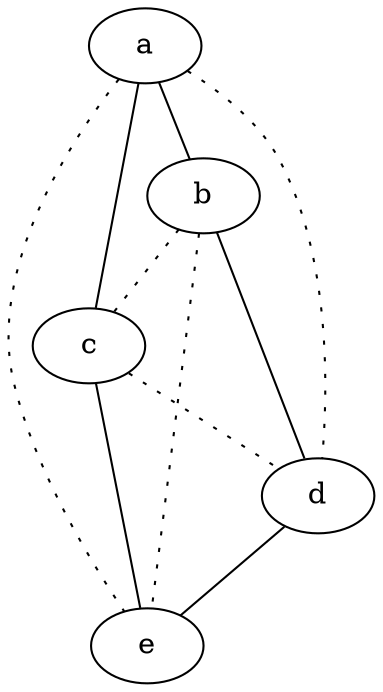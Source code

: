 graph {
a -- b;
a -- c;
a -- d [style=dotted];
a -- e [style=dotted];
b -- c [style=dotted];
b -- d;
b -- e [style=dotted];
c -- d [style=dotted];
c -- e;
d -- e;
}
